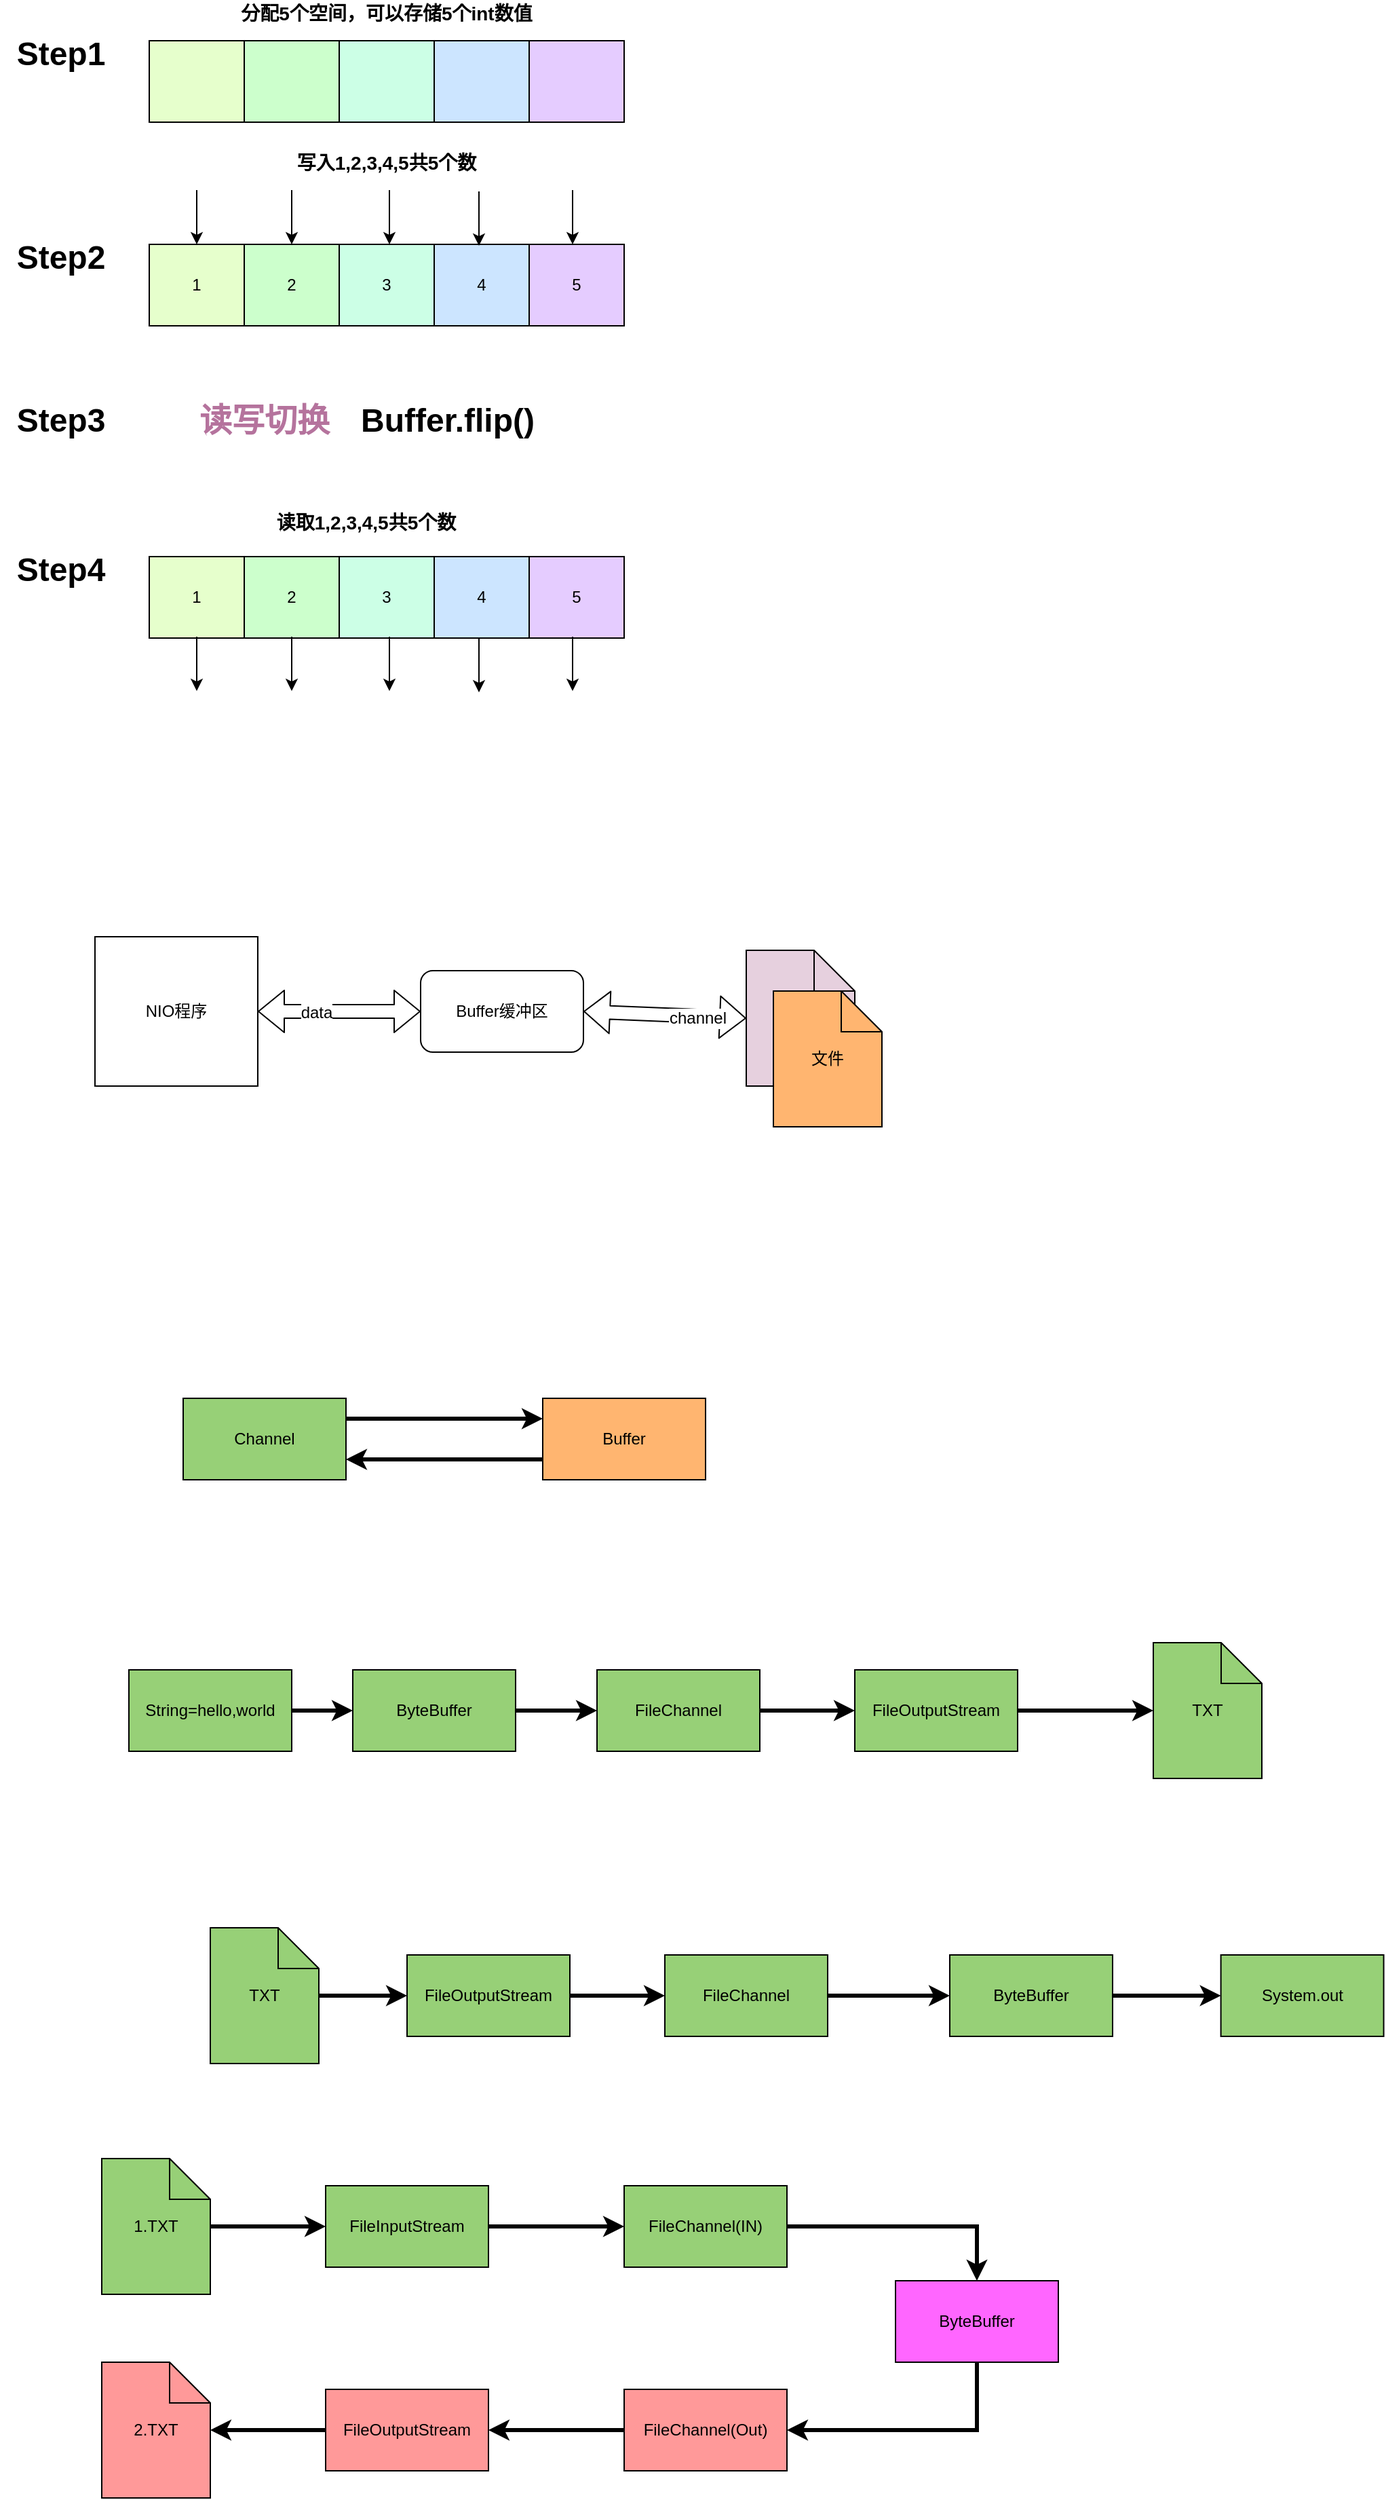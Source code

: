<mxGraphModel dx="662" dy="538" grid="1" gridSize="10" guides="1" tooltips="1" connect="1" arrows="1" fold="1" page="1" pageScale="1" pageWidth="827" pageHeight="1169" background="#ffffff"><root><mxCell id="0"/><mxCell id="1" parent="0"/><mxCell id="2" value="" style="rounded=0;whiteSpace=wrap;html=1;" parent="1" vertex="1"><mxGeometry x="140" y="210" width="350" height="60" as="geometry"/></mxCell><mxCell id="3" value="" style="rounded=0;whiteSpace=wrap;html=1;fillColor=#E6FFCC;" parent="1" vertex="1"><mxGeometry x="140" y="210" width="70" height="60" as="geometry"/></mxCell><mxCell id="4" value="" style="rounded=0;whiteSpace=wrap;html=1;fillColor=#CCFFCC;" parent="1" vertex="1"><mxGeometry x="210" y="210" width="70" height="60" as="geometry"/></mxCell><mxCell id="5" value="" style="rounded=0;whiteSpace=wrap;html=1;fillColor=#CCFFE6;" parent="1" vertex="1"><mxGeometry x="280" y="210" width="70" height="60" as="geometry"/></mxCell><mxCell id="6" value="" style="rounded=0;whiteSpace=wrap;html=1;fillColor=#CCE5FF;" parent="1" vertex="1"><mxGeometry x="350" y="210" width="70" height="60" as="geometry"/></mxCell><mxCell id="7" value="" style="rounded=0;whiteSpace=wrap;html=1;fillColor=#E5CCFF;" parent="1" vertex="1"><mxGeometry x="420" y="210" width="70" height="60" as="geometry"/></mxCell><mxCell id="8" value="" style="rounded=0;whiteSpace=wrap;html=1;" parent="1" vertex="1"><mxGeometry x="140" y="360" width="350" height="60" as="geometry"/></mxCell><mxCell id="9" value="1" style="rounded=0;whiteSpace=wrap;html=1;fillColor=#E6FFCC;" parent="1" vertex="1"><mxGeometry x="140" y="360" width="70" height="60" as="geometry"/></mxCell><mxCell id="10" value="2" style="rounded=0;whiteSpace=wrap;html=1;fillColor=#CCFFCC;" parent="1" vertex="1"><mxGeometry x="210" y="360" width="70" height="60" as="geometry"/></mxCell><mxCell id="11" value="3" style="rounded=0;whiteSpace=wrap;html=1;fillColor=#CCFFE6;" parent="1" vertex="1"><mxGeometry x="280" y="360" width="70" height="60" as="geometry"/></mxCell><mxCell id="12" value="4" style="rounded=0;whiteSpace=wrap;html=1;fillColor=#CCE5FF;" parent="1" vertex="1"><mxGeometry x="350" y="360" width="70" height="60" as="geometry"/></mxCell><mxCell id="13" value="5" style="rounded=0;whiteSpace=wrap;html=1;fillColor=#E5CCFF;" parent="1" vertex="1"><mxGeometry x="420" y="360" width="70" height="60" as="geometry"/></mxCell><mxCell id="14" value="&lt;b&gt;&lt;font style=&quot;font-size: 14px&quot;&gt;分配5个空间，可以存储5个int数值&lt;/font&gt;&lt;/b&gt;" style="text;html=1;strokeColor=none;fillColor=none;align=center;verticalAlign=middle;whiteSpace=wrap;rounded=0;" parent="1" vertex="1"><mxGeometry x="195" y="180" width="240" height="20" as="geometry"/></mxCell><mxCell id="16" value="&lt;b&gt;&lt;font style=&quot;font-size: 14px&quot;&gt;写入1,2,3,4,5共5个数&lt;/font&gt;&lt;/b&gt;" style="text;html=1;strokeColor=none;fillColor=none;align=center;verticalAlign=middle;whiteSpace=wrap;rounded=0;" parent="1" vertex="1"><mxGeometry x="195" y="290" width="240" height="20" as="geometry"/></mxCell><mxCell id="18" value="" style="endArrow=classic;html=1;entryX=0.5;entryY=0;" parent="1" target="9" edge="1"><mxGeometry width="50" height="50" relative="1" as="geometry"><mxPoint x="175" y="320" as="sourcePoint"/><mxPoint x="210" y="310" as="targetPoint"/></mxGeometry></mxCell><mxCell id="19" value="" style="endArrow=classic;html=1;entryX=0.5;entryY=0;" parent="1" target="10" edge="1"><mxGeometry width="50" height="50" relative="1" as="geometry"><mxPoint x="245" y="320" as="sourcePoint"/><mxPoint x="185" y="370" as="targetPoint"/></mxGeometry></mxCell><mxCell id="20" value="" style="endArrow=classic;html=1;entryX=0.5;entryY=0;" parent="1" edge="1"><mxGeometry width="50" height="50" relative="1" as="geometry"><mxPoint x="317" y="320" as="sourcePoint"/><mxPoint x="317" y="360" as="targetPoint"/></mxGeometry></mxCell><mxCell id="21" value="" style="endArrow=classic;html=1;entryX=0.5;entryY=0;" parent="1" edge="1"><mxGeometry width="50" height="50" relative="1" as="geometry"><mxPoint x="383" y="321" as="sourcePoint"/><mxPoint x="383" y="361" as="targetPoint"/></mxGeometry></mxCell><mxCell id="22" value="" style="endArrow=classic;html=1;entryX=0.5;entryY=0;" parent="1" edge="1"><mxGeometry width="50" height="50" relative="1" as="geometry"><mxPoint x="452" y="320" as="sourcePoint"/><mxPoint x="452" y="360" as="targetPoint"/></mxGeometry></mxCell><mxCell id="23" value="" style="rounded=0;whiteSpace=wrap;html=1;" parent="1" vertex="1"><mxGeometry x="140" y="590" width="350" height="60" as="geometry"/></mxCell><mxCell id="24" value="1" style="rounded=0;whiteSpace=wrap;html=1;fillColor=#E6FFCC;" parent="1" vertex="1"><mxGeometry x="140" y="590" width="70" height="60" as="geometry"/></mxCell><mxCell id="25" value="2" style="rounded=0;whiteSpace=wrap;html=1;fillColor=#CCFFCC;" parent="1" vertex="1"><mxGeometry x="210" y="590" width="70" height="60" as="geometry"/></mxCell><mxCell id="26" value="3" style="rounded=0;whiteSpace=wrap;html=1;fillColor=#CCFFE6;" parent="1" vertex="1"><mxGeometry x="280" y="590" width="70" height="60" as="geometry"/></mxCell><mxCell id="27" value="4" style="rounded=0;whiteSpace=wrap;html=1;fillColor=#CCE5FF;" parent="1" vertex="1"><mxGeometry x="350" y="590" width="70" height="60" as="geometry"/></mxCell><mxCell id="28" value="5" style="rounded=0;whiteSpace=wrap;html=1;fillColor=#E5CCFF;" parent="1" vertex="1"><mxGeometry x="420" y="590" width="70" height="60" as="geometry"/></mxCell><mxCell id="29" value="" style="endArrow=classic;html=1;entryX=0.5;entryY=0;" parent="1" edge="1"><mxGeometry width="50" height="50" relative="1" as="geometry"><mxPoint x="175" y="649" as="sourcePoint"/><mxPoint x="175" y="689" as="targetPoint"/></mxGeometry></mxCell><mxCell id="30" value="" style="endArrow=classic;html=1;entryX=0.5;entryY=0;" parent="1" edge="1"><mxGeometry width="50" height="50" relative="1" as="geometry"><mxPoint x="245" y="649" as="sourcePoint"/><mxPoint x="245" y="689" as="targetPoint"/></mxGeometry></mxCell><mxCell id="31" value="" style="endArrow=classic;html=1;entryX=0.5;entryY=0;" parent="1" edge="1"><mxGeometry width="50" height="50" relative="1" as="geometry"><mxPoint x="317" y="649" as="sourcePoint"/><mxPoint x="317" y="689" as="targetPoint"/></mxGeometry></mxCell><mxCell id="32" value="" style="endArrow=classic;html=1;entryX=0.5;entryY=0;" parent="1" edge="1"><mxGeometry width="50" height="50" relative="1" as="geometry"><mxPoint x="383" y="650" as="sourcePoint"/><mxPoint x="383" y="690" as="targetPoint"/></mxGeometry></mxCell><mxCell id="33" value="" style="endArrow=classic;html=1;entryX=0.5;entryY=0;" parent="1" edge="1"><mxGeometry width="50" height="50" relative="1" as="geometry"><mxPoint x="452" y="649" as="sourcePoint"/><mxPoint x="452" y="689" as="targetPoint"/></mxGeometry></mxCell><mxCell id="34" value="&lt;b&gt;&lt;font style=&quot;font-size: 14px&quot;&gt;读取1,2,3,4,5共5个数&lt;/font&gt;&lt;/b&gt;" style="text;html=1;strokeColor=none;fillColor=none;align=center;verticalAlign=middle;whiteSpace=wrap;rounded=0;" parent="1" vertex="1"><mxGeometry x="180" y="555" width="240" height="20" as="geometry"/></mxCell><mxCell id="35" value="&lt;b&gt;&lt;font style=&quot;font-size: 24px&quot;&gt;Step1&lt;/font&gt;&lt;/b&gt;" style="text;html=1;strokeColor=none;fillColor=none;align=center;verticalAlign=middle;whiteSpace=wrap;rounded=0;" parent="1" vertex="1"><mxGeometry x="30" y="210" width="90" height="20" as="geometry"/></mxCell><mxCell id="36" value="&lt;b&gt;&lt;font style=&quot;font-size: 24px&quot;&gt;Step2&lt;/font&gt;&lt;/b&gt;" style="text;html=1;strokeColor=none;fillColor=none;align=center;verticalAlign=middle;whiteSpace=wrap;rounded=0;" parent="1" vertex="1"><mxGeometry x="30" y="360" width="90" height="20" as="geometry"/></mxCell><mxCell id="37" value="&lt;font style=&quot;font-size: 24px&quot;&gt;&lt;b&gt;Buffer.flip()&lt;/b&gt;&lt;/font&gt;" style="text;html=1;strokeColor=none;fillColor=none;align=center;verticalAlign=middle;whiteSpace=wrap;rounded=0;" parent="1" vertex="1"><mxGeometry x="340" y="480" width="40" height="20" as="geometry"/></mxCell><mxCell id="38" value="&lt;b&gt;&lt;font style=&quot;font-size: 24px&quot; color=&quot;#b5739d&quot;&gt;读写切换&lt;/font&gt;&lt;/b&gt;" style="text;html=1;strokeColor=#FFFFFF;fillColor=none;align=center;verticalAlign=middle;whiteSpace=wrap;rounded=0;" parent="1" vertex="1"><mxGeometry x="170" y="480" width="110" height="20" as="geometry"/></mxCell><mxCell id="39" value="&lt;b&gt;&lt;font style=&quot;font-size: 24px&quot;&gt;Step3&lt;/font&gt;&lt;/b&gt;" style="text;html=1;strokeColor=none;fillColor=none;align=center;verticalAlign=middle;whiteSpace=wrap;rounded=0;" parent="1" vertex="1"><mxGeometry x="30" y="480" width="90" height="20" as="geometry"/></mxCell><mxCell id="40" value="&lt;b&gt;&lt;font style=&quot;font-size: 24px&quot;&gt;Step4&lt;/font&gt;&lt;/b&gt;" style="text;html=1;strokeColor=none;fillColor=none;align=center;verticalAlign=middle;whiteSpace=wrap;rounded=0;" parent="1" vertex="1"><mxGeometry x="30" y="590" width="90" height="20" as="geometry"/></mxCell><mxCell id="41" value="NIO程序" style="rounded=0;whiteSpace=wrap;html=1;" parent="1" vertex="1"><mxGeometry x="100" y="870" width="120" height="110" as="geometry"/></mxCell><mxCell id="42" value="Buffer缓冲区" style="rounded=1;whiteSpace=wrap;html=1;" parent="1" vertex="1"><mxGeometry x="340" y="895" width="120" height="60" as="geometry"/></mxCell><mxCell id="43" value="" style="shape=note;whiteSpace=wrap;html=1;fillColor=#E6D0DE;" parent="1" vertex="1"><mxGeometry x="580" y="880" width="80" height="100" as="geometry"/></mxCell><mxCell id="44" value="文件" style="shape=note;whiteSpace=wrap;html=1;fillColor=#FFB570;" parent="1" vertex="1"><mxGeometry x="600" y="910" width="80" height="100" as="geometry"/></mxCell><mxCell id="45" value="" style="shape=flexArrow;endArrow=classic;startArrow=classic;html=1;fillColor=#ffffff;exitX=1;exitY=0.5;entryX=0;entryY=0.5;" parent="1" source="41" target="42" edge="1"><mxGeometry width="50" height="50" relative="1" as="geometry"><mxPoint x="240" y="950" as="sourcePoint"/><mxPoint x="290" y="900" as="targetPoint"/></mxGeometry></mxCell><mxCell id="47" value="data" style="text;html=1;resizable=0;points=[];align=center;verticalAlign=middle;labelBackgroundColor=#ffffff;" parent="45" vertex="1" connectable="0"><mxGeometry x="-0.285" y="-1" relative="1" as="geometry"><mxPoint as="offset"/></mxGeometry></mxCell><mxCell id="46" value="" style="shape=flexArrow;endArrow=classic;startArrow=classic;html=1;fillColor=#ffffff;exitX=1;exitY=0.5;entryX=0;entryY=0.5;" parent="1" source="42" target="43" edge="1"><mxGeometry width="50" height="50" relative="1" as="geometry"><mxPoint x="510" y="970" as="sourcePoint"/><mxPoint x="560" y="920" as="targetPoint"/></mxGeometry></mxCell><mxCell id="48" value="channel" style="text;html=1;resizable=0;points=[];align=center;verticalAlign=middle;labelBackgroundColor=#ffffff;" parent="46" vertex="1" connectable="0"><mxGeometry x="0.399" y="-1" relative="1" as="geometry"><mxPoint as="offset"/></mxGeometry></mxCell><mxCell id="51" style="edgeStyle=orthogonalEdgeStyle;rounded=0;html=1;exitX=1;exitY=0.25;entryX=0;entryY=0.25;jettySize=auto;orthogonalLoop=1;strokeWidth=3;" parent="1" source="49" target="50" edge="1"><mxGeometry relative="1" as="geometry"/></mxCell><mxCell id="49" value="Channel" style="rounded=0;whiteSpace=wrap;html=1;fillColor=#97D077;" parent="1" vertex="1"><mxGeometry x="165" y="1210" width="120" height="60" as="geometry"/></mxCell><mxCell id="52" style="edgeStyle=orthogonalEdgeStyle;rounded=0;html=1;exitX=0;exitY=0.75;entryX=1;entryY=0.75;jettySize=auto;orthogonalLoop=1;strokeWidth=3;" parent="1" source="50" target="49" edge="1"><mxGeometry relative="1" as="geometry"/></mxCell><mxCell id="50" value="Buffer" style="rounded=0;whiteSpace=wrap;html=1;fillColor=#FFB570;" parent="1" vertex="1"><mxGeometry x="430" y="1210" width="120" height="60" as="geometry"/></mxCell><mxCell id="59" style="edgeStyle=orthogonalEdgeStyle;rounded=0;html=1;entryX=0;entryY=0.5;jettySize=auto;orthogonalLoop=1;strokeWidth=3;" parent="1" source="53" target="54" edge="1"><mxGeometry relative="1" as="geometry"/></mxCell><mxCell id="53" value="String=hello,world" style="rounded=0;whiteSpace=wrap;html=1;fillColor=#97D077;" parent="1" vertex="1"><mxGeometry x="125" y="1410" width="120" height="60" as="geometry"/></mxCell><mxCell id="60" style="edgeStyle=orthogonalEdgeStyle;rounded=0;html=1;entryX=0;entryY=0.5;jettySize=auto;orthogonalLoop=1;strokeWidth=3;" parent="1" source="54" target="55" edge="1"><mxGeometry relative="1" as="geometry"/></mxCell><mxCell id="54" value="ByteBuffer" style="rounded=0;whiteSpace=wrap;html=1;fillColor=#97D077;" parent="1" vertex="1"><mxGeometry x="290" y="1410" width="120" height="60" as="geometry"/></mxCell><mxCell id="61" style="edgeStyle=orthogonalEdgeStyle;rounded=0;html=1;entryX=0;entryY=0.5;jettySize=auto;orthogonalLoop=1;strokeWidth=3;" parent="1" source="55" target="56" edge="1"><mxGeometry relative="1" as="geometry"/></mxCell><mxCell id="55" value="FileChannel" style="rounded=0;whiteSpace=wrap;html=1;fillColor=#97D077;" parent="1" vertex="1"><mxGeometry x="470" y="1410" width="120" height="60" as="geometry"/></mxCell><mxCell id="62" style="edgeStyle=orthogonalEdgeStyle;rounded=0;html=1;entryX=0;entryY=0.5;jettySize=auto;orthogonalLoop=1;strokeWidth=3;" parent="1" source="56" target="58" edge="1"><mxGeometry relative="1" as="geometry"/></mxCell><mxCell id="56" value="FileOutputStream" style="rounded=0;whiteSpace=wrap;html=1;fillColor=#97D077;" parent="1" vertex="1"><mxGeometry x="660" y="1410" width="120" height="60" as="geometry"/></mxCell><mxCell id="58" value="TXT" style="shape=note;whiteSpace=wrap;html=1;fillColor=#97D077;" parent="1" vertex="1"><mxGeometry x="880" y="1390" width="80" height="100" as="geometry"/></mxCell><mxCell id="68" style="edgeStyle=orthogonalEdgeStyle;rounded=0;html=1;entryX=0;entryY=0.5;jettySize=auto;orthogonalLoop=1;strokeWidth=3;" parent="1" source="63" target="64" edge="1"><mxGeometry relative="1" as="geometry"/></mxCell><mxCell id="63" value="TXT" style="shape=note;whiteSpace=wrap;html=1;fillColor=#97D077;" parent="1" vertex="1"><mxGeometry x="185" y="1600" width="80" height="100" as="geometry"/></mxCell><mxCell id="69" style="edgeStyle=orthogonalEdgeStyle;rounded=0;html=1;entryX=0;entryY=0.5;jettySize=auto;orthogonalLoop=1;strokeWidth=3;" parent="1" source="64" target="65" edge="1"><mxGeometry relative="1" as="geometry"/></mxCell><mxCell id="64" value="FileOutputStream" style="rounded=0;whiteSpace=wrap;html=1;fillColor=#97D077;" parent="1" vertex="1"><mxGeometry x="330" y="1620" width="120" height="60" as="geometry"/></mxCell><mxCell id="70" style="edgeStyle=orthogonalEdgeStyle;rounded=0;html=1;jettySize=auto;orthogonalLoop=1;strokeWidth=3;" parent="1" source="65" target="66" edge="1"><mxGeometry relative="1" as="geometry"/></mxCell><mxCell id="65" value="FileChannel" style="rounded=0;whiteSpace=wrap;html=1;fillColor=#97D077;" parent="1" vertex="1"><mxGeometry x="520" y="1620" width="120" height="60" as="geometry"/></mxCell><mxCell id="71" style="edgeStyle=orthogonalEdgeStyle;rounded=0;html=1;jettySize=auto;orthogonalLoop=1;strokeWidth=3;" parent="1" source="66" target="67" edge="1"><mxGeometry relative="1" as="geometry"/></mxCell><mxCell id="66" value="ByteBuffer" style="rounded=0;whiteSpace=wrap;html=1;fillColor=#97D077;" parent="1" vertex="1"><mxGeometry x="730" y="1620" width="120" height="60" as="geometry"/></mxCell><mxCell id="67" value="System.out" style="rounded=0;whiteSpace=wrap;html=1;fillColor=#97D077;" parent="1" vertex="1"><mxGeometry x="929.8" y="1620" width="120" height="60" as="geometry"/></mxCell><mxCell id="82" style="edgeStyle=orthogonalEdgeStyle;rounded=0;html=1;entryX=0;entryY=0.5;jettySize=auto;orthogonalLoop=1;strokeWidth=3;" parent="1" source="72" target="73" edge="1"><mxGeometry relative="1" as="geometry"/></mxCell><mxCell id="72" value="1.TXT" style="shape=note;whiteSpace=wrap;html=1;fillColor=#97D077;" parent="1" vertex="1"><mxGeometry x="105" y="1770" width="80" height="100" as="geometry"/></mxCell><mxCell id="85" style="edgeStyle=orthogonalEdgeStyle;rounded=0;html=1;jettySize=auto;orthogonalLoop=1;strokeWidth=3;" parent="1" source="73" target="74" edge="1"><mxGeometry relative="1" as="geometry"/></mxCell><mxCell id="73" value="FileInputStream" style="rounded=0;whiteSpace=wrap;html=1;fillColor=#97D077;" parent="1" vertex="1"><mxGeometry x="270" y="1790" width="120" height="60" as="geometry"/></mxCell><mxCell id="86" style="edgeStyle=orthogonalEdgeStyle;rounded=0;html=1;entryX=0.5;entryY=0;jettySize=auto;orthogonalLoop=1;strokeWidth=3;" parent="1" source="74" target="75" edge="1"><mxGeometry relative="1" as="geometry"/></mxCell><mxCell id="74" value="FileChannel(IN)" style="rounded=0;whiteSpace=wrap;html=1;fillColor=#97D077;" parent="1" vertex="1"><mxGeometry x="490" y="1790" width="120" height="60" as="geometry"/></mxCell><mxCell id="87" style="edgeStyle=orthogonalEdgeStyle;rounded=0;html=1;entryX=1;entryY=0.5;jettySize=auto;orthogonalLoop=1;strokeWidth=3;exitX=0.5;exitY=1;" parent="1" source="75" target="77" edge="1"><mxGeometry relative="1" as="geometry"><Array as="points"><mxPoint x="750" y="1970"/></Array></mxGeometry></mxCell><mxCell id="75" value="ByteBuffer" style="rounded=0;whiteSpace=wrap;html=1;fillColor=#FF66FF;" parent="1" vertex="1"><mxGeometry x="690" y="1860" width="120" height="60" as="geometry"/></mxCell><mxCell id="88" style="edgeStyle=orthogonalEdgeStyle;rounded=0;html=1;entryX=1;entryY=0.5;jettySize=auto;orthogonalLoop=1;strokeWidth=3;" parent="1" source="77" target="78" edge="1"><mxGeometry relative="1" as="geometry"/></mxCell><mxCell id="77" value="FileChannel(Out)" style="rounded=0;whiteSpace=wrap;html=1;fillColor=#FF9999;" parent="1" vertex="1"><mxGeometry x="490" y="1940" width="120" height="60" as="geometry"/></mxCell><mxCell id="89" style="edgeStyle=orthogonalEdgeStyle;rounded=0;html=1;jettySize=auto;orthogonalLoop=1;strokeWidth=3;" parent="1" source="78" target="81" edge="1"><mxGeometry relative="1" as="geometry"/></mxCell><mxCell id="78" value="FileOutputStream" style="rounded=0;whiteSpace=wrap;html=1;fillColor=#FF9999;" parent="1" vertex="1"><mxGeometry x="270" y="1940" width="120" height="60" as="geometry"/></mxCell><mxCell id="81" value="2.TXT" style="shape=note;whiteSpace=wrap;html=1;fillColor=#FF9999;" parent="1" vertex="1"><mxGeometry x="105" y="1920" width="80" height="100" as="geometry"/></mxCell></root></mxGraphModel>
